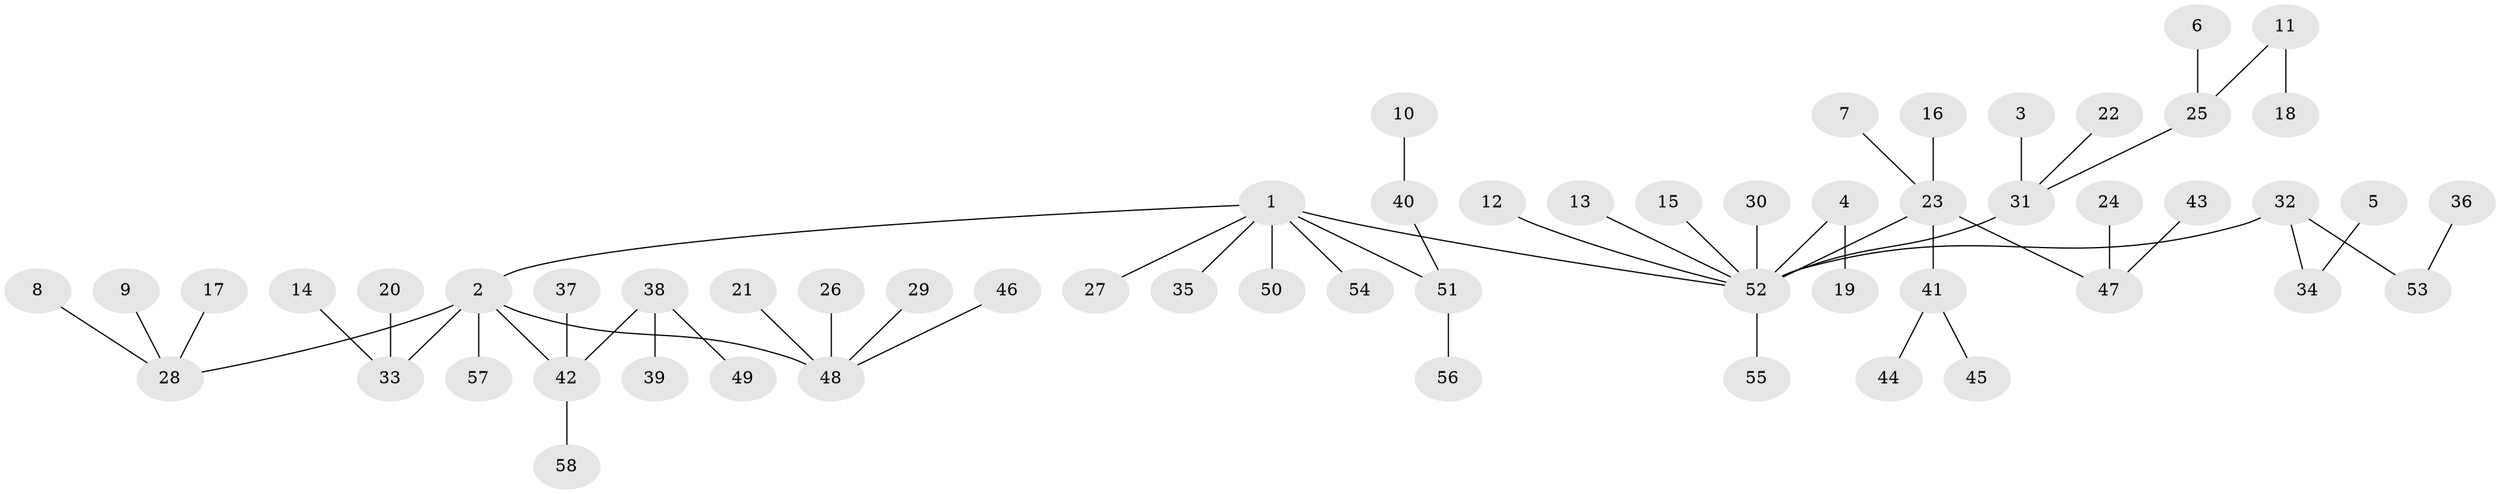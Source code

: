 // original degree distribution, {5: 0.034482758620689655, 3: 0.10344827586206896, 4: 0.06896551724137931, 6: 0.02586206896551724, 10: 0.008620689655172414, 2: 0.22413793103448276, 1: 0.5344827586206896}
// Generated by graph-tools (version 1.1) at 2025/26/03/09/25 03:26:28]
// undirected, 58 vertices, 57 edges
graph export_dot {
graph [start="1"]
  node [color=gray90,style=filled];
  1;
  2;
  3;
  4;
  5;
  6;
  7;
  8;
  9;
  10;
  11;
  12;
  13;
  14;
  15;
  16;
  17;
  18;
  19;
  20;
  21;
  22;
  23;
  24;
  25;
  26;
  27;
  28;
  29;
  30;
  31;
  32;
  33;
  34;
  35;
  36;
  37;
  38;
  39;
  40;
  41;
  42;
  43;
  44;
  45;
  46;
  47;
  48;
  49;
  50;
  51;
  52;
  53;
  54;
  55;
  56;
  57;
  58;
  1 -- 2 [weight=1.0];
  1 -- 27 [weight=1.0];
  1 -- 35 [weight=1.0];
  1 -- 50 [weight=1.0];
  1 -- 51 [weight=1.0];
  1 -- 52 [weight=1.0];
  1 -- 54 [weight=1.0];
  2 -- 28 [weight=1.0];
  2 -- 33 [weight=1.0];
  2 -- 42 [weight=1.0];
  2 -- 48 [weight=1.0];
  2 -- 57 [weight=1.0];
  3 -- 31 [weight=1.0];
  4 -- 19 [weight=1.0];
  4 -- 52 [weight=1.0];
  5 -- 34 [weight=1.0];
  6 -- 25 [weight=1.0];
  7 -- 23 [weight=1.0];
  8 -- 28 [weight=1.0];
  9 -- 28 [weight=1.0];
  10 -- 40 [weight=1.0];
  11 -- 18 [weight=1.0];
  11 -- 25 [weight=1.0];
  12 -- 52 [weight=1.0];
  13 -- 52 [weight=1.0];
  14 -- 33 [weight=1.0];
  15 -- 52 [weight=1.0];
  16 -- 23 [weight=1.0];
  17 -- 28 [weight=1.0];
  20 -- 33 [weight=1.0];
  21 -- 48 [weight=1.0];
  22 -- 31 [weight=1.0];
  23 -- 41 [weight=1.0];
  23 -- 47 [weight=1.0];
  23 -- 52 [weight=1.0];
  24 -- 47 [weight=1.0];
  25 -- 31 [weight=1.0];
  26 -- 48 [weight=1.0];
  29 -- 48 [weight=1.0];
  30 -- 52 [weight=1.0];
  31 -- 52 [weight=1.0];
  32 -- 34 [weight=1.0];
  32 -- 52 [weight=1.0];
  32 -- 53 [weight=1.0];
  36 -- 53 [weight=1.0];
  37 -- 42 [weight=1.0];
  38 -- 39 [weight=1.0];
  38 -- 42 [weight=1.0];
  38 -- 49 [weight=1.0];
  40 -- 51 [weight=1.0];
  41 -- 44 [weight=1.0];
  41 -- 45 [weight=1.0];
  42 -- 58 [weight=1.0];
  43 -- 47 [weight=1.0];
  46 -- 48 [weight=1.0];
  51 -- 56 [weight=1.0];
  52 -- 55 [weight=1.0];
}
